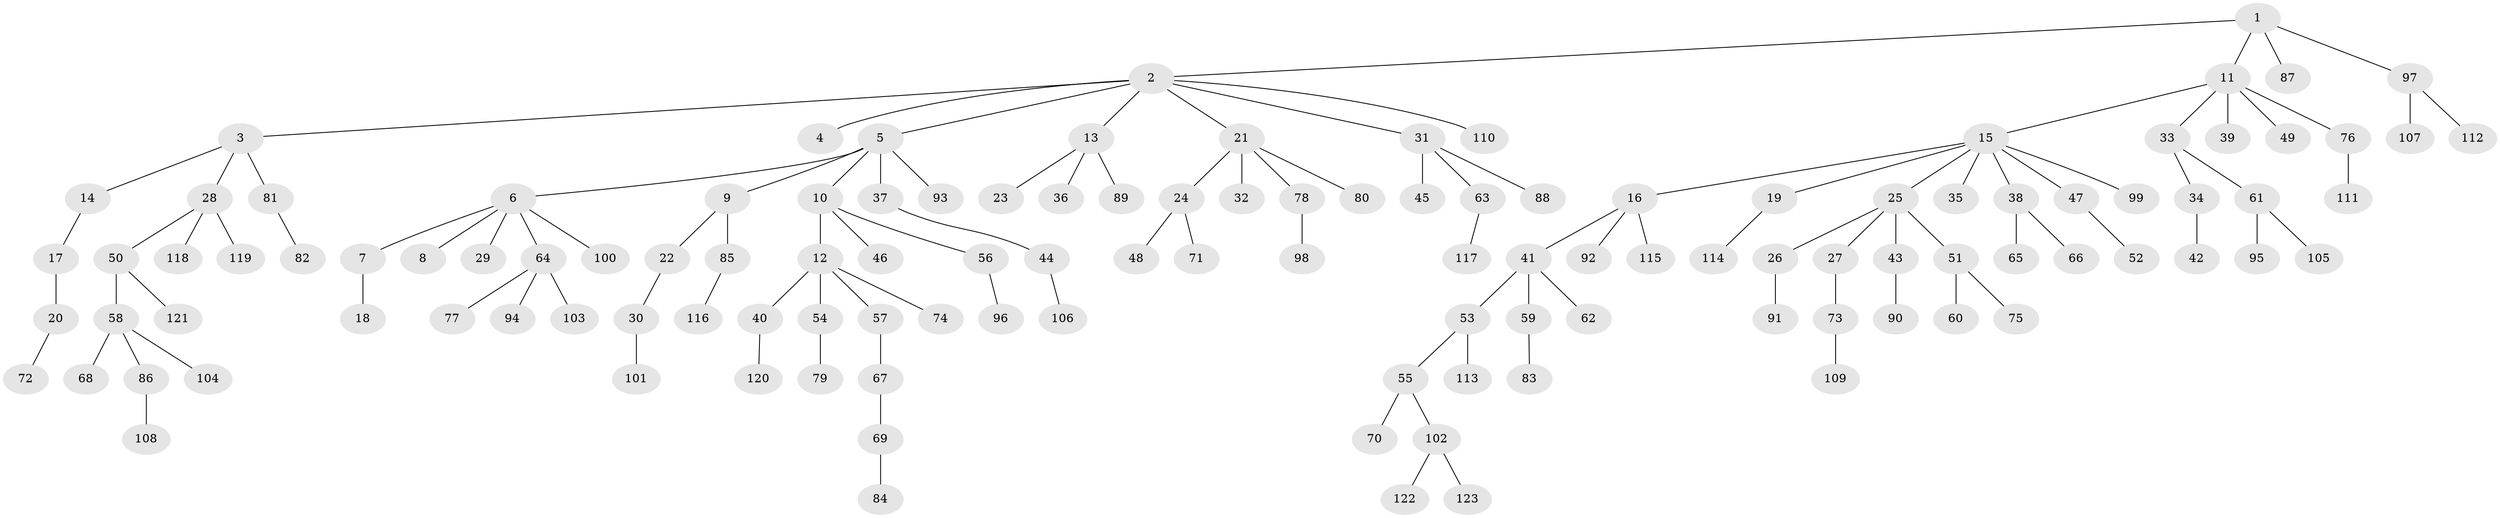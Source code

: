 // coarse degree distribution, {4: 0.08, 2: 0.24, 1: 0.52, 3: 0.1, 5: 0.02, 6: 0.04}
// Generated by graph-tools (version 1.1) at 2025/37/03/04/25 23:37:24]
// undirected, 123 vertices, 122 edges
graph export_dot {
  node [color=gray90,style=filled];
  1;
  2;
  3;
  4;
  5;
  6;
  7;
  8;
  9;
  10;
  11;
  12;
  13;
  14;
  15;
  16;
  17;
  18;
  19;
  20;
  21;
  22;
  23;
  24;
  25;
  26;
  27;
  28;
  29;
  30;
  31;
  32;
  33;
  34;
  35;
  36;
  37;
  38;
  39;
  40;
  41;
  42;
  43;
  44;
  45;
  46;
  47;
  48;
  49;
  50;
  51;
  52;
  53;
  54;
  55;
  56;
  57;
  58;
  59;
  60;
  61;
  62;
  63;
  64;
  65;
  66;
  67;
  68;
  69;
  70;
  71;
  72;
  73;
  74;
  75;
  76;
  77;
  78;
  79;
  80;
  81;
  82;
  83;
  84;
  85;
  86;
  87;
  88;
  89;
  90;
  91;
  92;
  93;
  94;
  95;
  96;
  97;
  98;
  99;
  100;
  101;
  102;
  103;
  104;
  105;
  106;
  107;
  108;
  109;
  110;
  111;
  112;
  113;
  114;
  115;
  116;
  117;
  118;
  119;
  120;
  121;
  122;
  123;
  1 -- 2;
  1 -- 11;
  1 -- 87;
  1 -- 97;
  2 -- 3;
  2 -- 4;
  2 -- 5;
  2 -- 13;
  2 -- 21;
  2 -- 31;
  2 -- 110;
  3 -- 14;
  3 -- 28;
  3 -- 81;
  5 -- 6;
  5 -- 9;
  5 -- 10;
  5 -- 37;
  5 -- 93;
  6 -- 7;
  6 -- 8;
  6 -- 29;
  6 -- 64;
  6 -- 100;
  7 -- 18;
  9 -- 22;
  9 -- 85;
  10 -- 12;
  10 -- 46;
  10 -- 56;
  11 -- 15;
  11 -- 33;
  11 -- 39;
  11 -- 49;
  11 -- 76;
  12 -- 40;
  12 -- 54;
  12 -- 57;
  12 -- 74;
  13 -- 23;
  13 -- 36;
  13 -- 89;
  14 -- 17;
  15 -- 16;
  15 -- 19;
  15 -- 25;
  15 -- 35;
  15 -- 38;
  15 -- 47;
  15 -- 99;
  16 -- 41;
  16 -- 92;
  16 -- 115;
  17 -- 20;
  19 -- 114;
  20 -- 72;
  21 -- 24;
  21 -- 32;
  21 -- 78;
  21 -- 80;
  22 -- 30;
  24 -- 48;
  24 -- 71;
  25 -- 26;
  25 -- 27;
  25 -- 43;
  25 -- 51;
  26 -- 91;
  27 -- 73;
  28 -- 50;
  28 -- 118;
  28 -- 119;
  30 -- 101;
  31 -- 45;
  31 -- 63;
  31 -- 88;
  33 -- 34;
  33 -- 61;
  34 -- 42;
  37 -- 44;
  38 -- 65;
  38 -- 66;
  40 -- 120;
  41 -- 53;
  41 -- 59;
  41 -- 62;
  43 -- 90;
  44 -- 106;
  47 -- 52;
  50 -- 58;
  50 -- 121;
  51 -- 60;
  51 -- 75;
  53 -- 55;
  53 -- 113;
  54 -- 79;
  55 -- 70;
  55 -- 102;
  56 -- 96;
  57 -- 67;
  58 -- 68;
  58 -- 86;
  58 -- 104;
  59 -- 83;
  61 -- 95;
  61 -- 105;
  63 -- 117;
  64 -- 77;
  64 -- 94;
  64 -- 103;
  67 -- 69;
  69 -- 84;
  73 -- 109;
  76 -- 111;
  78 -- 98;
  81 -- 82;
  85 -- 116;
  86 -- 108;
  97 -- 107;
  97 -- 112;
  102 -- 122;
  102 -- 123;
}
